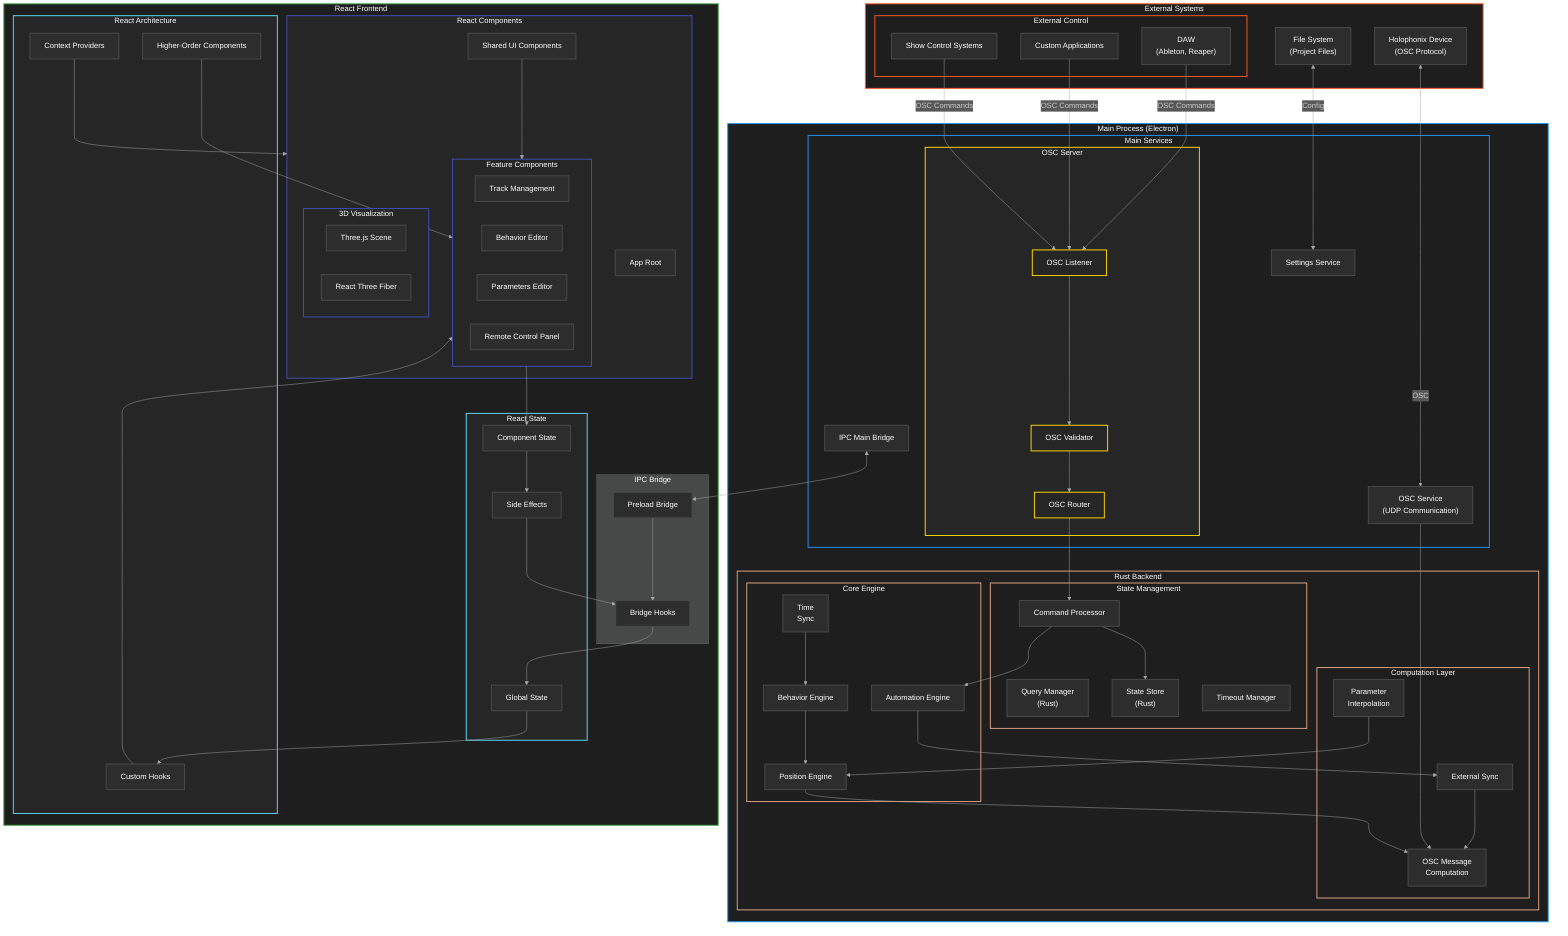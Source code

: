 %%{init: {
  'theme': 'dark',
  'themeVariables': {
    'primaryColor': '#2d2d2d',
    'primaryTextColor': '#fff',
    'primaryBorderColor': '#4a4a4a',
    'lineColor': '#a7a7a7',
    'secondaryColor': '#2d2d2d',
    'tertiaryColor': '#2d2d2d',
    'fontSize': '16px',
    'fontFamily': 'arial'
  }
}}%%
graph TB
    subgraph External["External Systems"]
        HolophonixDevice["Holophonix Device\n(OSC Protocol)"]
        FileSystem["File System\n(Project Files)"]
        
        subgraph ExternalControl["External Control"]
            DAW["DAW\n(Ableton, Reaper)"]
            CustomApp["Custom Applications"]
            ShowControl["Show Control Systems"]
        end
    end

    subgraph MainProcess["Main Process (Electron)"]
        direction LR
        subgraph MainServices["Main Services"]
            OSCService["OSC Service\n(UDP Communication)"]
            SettingsService["Settings Service"]
            IPCMain["IPC Main Bridge"]

            subgraph OSCServer["OSC Server"]
                OSCListener["OSC Listener"]
                OSCRouter["OSC Router"]
                OSCValidator["OSC Validator"]
            end
        end
        
        subgraph RustBackend["Rust Backend"]
            direction LR
            subgraph StateManager["State Management"]
                QueryManager["Query Manager\n(Rust)"]
                StateStore["State Store\n(Rust)"]
                TimeoutManager["Timeout Manager"]
                CommandProcessor["Command Processor"]
            end

            subgraph CoreEngine["Core Engine"]
                TimeSync["Time\nSync"]
                BehaviorEngine["Behavior Engine"]
                PositionEngine["Position Engine"]
                AutomationEngine["Automation Engine"]
            end
            
            subgraph ComputationLayer["Computation Layer"]
                OSCCompute["OSC Message\nComputation"]
                Interpolator["Parameter\nInterpolation"]
                ExternalSync["External Sync"]
            end
        end
    end

    subgraph Frontend["React Frontend"]
        direction LR
        subgraph ReactCore["React Architecture"]
            Providers["Context Providers"]
            CustomHooks["Custom Hooks"]
            HOCs["Higher-Order Components"]
        end

        subgraph Components["React Components"]
            AppRoot["App Root"]
            
            subgraph Features["Feature Components"]
                TrackManagement["Track Management"]
                BehaviorFeature["Behavior Editor"]
                ParameterFeature["Parameters Editor"]
                RemoteControl["Remote Control Panel"]
            end

            subgraph Visualization["3D Visualization"]
                ThreeScene["Three.js Scene"]
                R3FComponents["React Three Fiber"]
            end

            SharedUI["Shared UI Components"]
        end

        subgraph StateManagement["React State"]
            LocalState["Component State"]
            GlobalState["Global State"]
            EffectsLayer["Side Effects"]
        end

        subgraph Bridge["IPC Bridge"]
            Preload["Preload Bridge"]
            BridgeHooks["Bridge Hooks"]
        end
    end

    %% External Control Flow
    DAW --> |"OSC Commands"| OSCListener
    CustomApp --> |"OSC Commands"| OSCListener
    ShowControl --> |"OSC Commands"| OSCListener
    
    OSCListener --> OSCValidator
    OSCValidator --> OSCRouter
    OSCRouter --> CommandProcessor
    CommandProcessor --> StateStore
    CommandProcessor --> AutomationEngine
    
    AutomationEngine --> ExternalSync
    ExternalSync --> OSCCompute

    %% External Connections
    HolophonixDevice <--> |"OSC"| OSCService
    FileSystem <--> |"Config"| SettingsService

    %% Main Process Flow
    OSCService --> OSCCompute
    TimeSync --> BehaviorEngine
    BehaviorEngine --> PositionEngine
    PositionEngine --> OSCCompute
    Interpolator --> PositionEngine

    %% IPC Communication
    IPCMain <--> Preload
    Preload --> BridgeHooks

    %% React Data Flow
    BridgeHooks --> GlobalState
    GlobalState --> CustomHooks
    CustomHooks --> Features
    Providers --> Components
    HOCs --> Features
    SharedUI --> Features
    Features --> LocalState
    LocalState --> EffectsLayer
    EffectsLayer --> BridgeHooks

    %% Styles
    classDef default fill:#2d2d2d,stroke:#4a4a4a,stroke-width:2px,color:#fff
    classDef external fill:#1e1e1e,stroke:#ff5722,stroke-width:2px,color:#fff
    classDef mainProcess fill:#1e1e1e,stroke:#2196f3,stroke-width:2px,color:#fff
    classDef rustBackend fill:#1e1e1e,stroke:#dea584,stroke-width:2px,color:#fff
    classDef frontend fill:#1e1e1e,stroke:#4caf50,stroke-width:2px,color:#fff
    classDef react fill:#262626,stroke:#61dafb,stroke-width:2px,color:#fff
    classDef components fill:#262626,stroke:#3f51b5,stroke-width:2px,color:#fff
    classDef osc fill:#262626,stroke:#ffd700,stroke-width:2px,color:#fff

    %% Apply styles
    class External,ExternalControl external
    class MainProcess,MainServices mainProcess
    class RustBackend,CoreEngine,ComputationLayer,StateManager rustBackend
    class Frontend frontend
    class ReactCore,StateManagement react
    class Components,Features,Visualization components
    class OSCServer,OSCListener,OSCRouter,OSCValidator osc